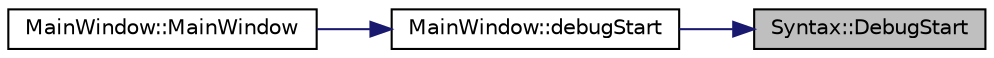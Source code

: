 digraph "Syntax::DebugStart"
{
 // LATEX_PDF_SIZE
  edge [fontname="Helvetica",fontsize="10",labelfontname="Helvetica",labelfontsize="10"];
  node [fontname="Helvetica",fontsize="10",shape=record];
  rankdir="RL";
  Node1 [label="Syntax::DebugStart",height=0.2,width=0.4,color="black", fillcolor="grey75", style="filled", fontcolor="black",tooltip="start the debug mode"];
  Node1 -> Node2 [dir="back",color="midnightblue",fontsize="10",style="solid",fontname="Helvetica"];
  Node2 [label="MainWindow::debugStart",height=0.2,width=0.4,color="black", fillcolor="white", style="filled",URL="$classMainWindow.html#a5d049948ba1a30dae2654dd9bcde4c3a",tooltip="Function related to the debug button."];
  Node2 -> Node3 [dir="back",color="midnightblue",fontsize="10",style="solid",fontname="Helvetica"];
  Node3 [label="MainWindow::MainWindow",height=0.2,width=0.4,color="black", fillcolor="white", style="filled",URL="$classMainWindow.html#a34c4b4207b46d11a4100c9b19f0e81bb",tooltip="Generates the window with all its components."];
}
